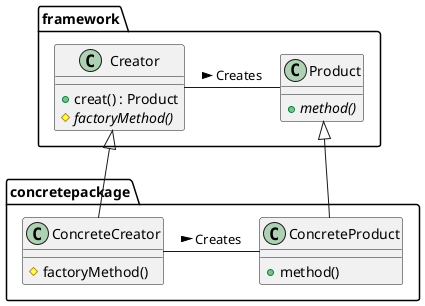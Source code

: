@startuml FactoryMethodClassDiagram.png
skinparam shadowing false

package framework {

	class Product {
		+ {abstract} method()
	}

	class Creator {
		+ creat() : Product
		# {abstract} factoryMethod()
	}

	Creator - Product : Creates >
}

package concretepackage {

	class ConcreteProduct {
		+ method()
	}

	class ConcreteCreator {
		# factoryMethod()
	}

	ConcreteCreator - ConcreteProduct : Creates >
}

Creator <|-d- ConcreteCreator
Product <|-d- ConcreteProduct

@enduml